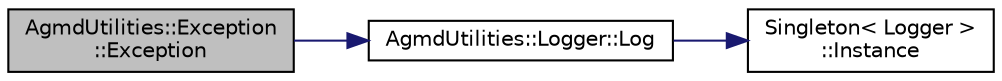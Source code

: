 digraph "AgmdUtilities::Exception::Exception"
{
  edge [fontname="Helvetica",fontsize="10",labelfontname="Helvetica",labelfontsize="10"];
  node [fontname="Helvetica",fontsize="10",shape=record];
  rankdir="LR";
  Node1 [label="AgmdUtilities::Exception\l::Exception",height=0.2,width=0.4,color="black", fillcolor="grey75", style="filled" fontcolor="black"];
  Node1 -> Node2 [color="midnightblue",fontsize="10",style="solid"];
  Node2 [label="AgmdUtilities::Logger::Log",height=0.2,width=0.4,color="black", fillcolor="white", style="filled",URL="$class_agmd_utilities_1_1_logger.html#adb08cbeabef52efee204bf2a4a929570"];
  Node2 -> Node3 [color="midnightblue",fontsize="10",style="solid"];
  Node3 [label="Singleton\< Logger \>\l::Instance",height=0.2,width=0.4,color="black", fillcolor="white", style="filled",URL="$class_singleton.html#a131e87528259529400d58b6df5d9743c"];
}
